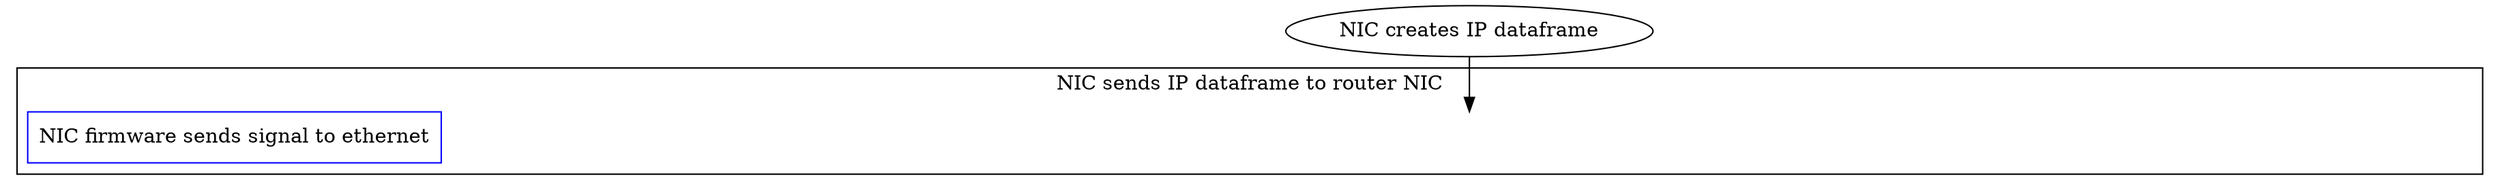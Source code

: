 strict digraph {
	graph [compound=true];
	node [label="\N"];
	subgraph "cluster_user_story_user_brows_web_browse_web_browse_web_browse_operating__operating__operating__NIC_sends_NIC_sends_IP_dataframe_\
to_router_NIC" {
		graph [label="NIC sends IP dataframe to router NIC"];
		"user_story_user_brows_web_browse_web_browse_web_browse_operating__operating__operating__NIC_sends_NIC_sends_IP_dataframe_to_router_\
NIC"	[style=invis];
		"user_story_user_brows_web_browse_web_browse_web_browse_operating__operating__operating__NIC_sends_NIC_sends_IP_dataframe_to_router_\
NICNIC_firmware_sends_signal_to_ethernet"	[color=blue,
			href="user_story_user_brows_web_browse_web_browse_web_browse_operating__operating__operating__NIC_sends__NIC_sends_.svg",
			label="NIC firmware sends signal to ethernet",
			shape=rectangle];
	}
	user_story_user_brows_web_browse_web_browse_web_browse_operating__operating__operating__NIC_sends_NIC_creates_IP_dataframe	[label="NIC creates IP dataframe"];
	user_story_user_brows_web_browse_web_browse_web_browse_operating__operating__operating__NIC_sends_NIC_creates_IP_dataframe -> "user_story_user_brows_web_browse_web_browse_web_browse_operating__operating__operating__NIC_sends_NIC_sends_IP_dataframe_to_router_\
NIC";
}
